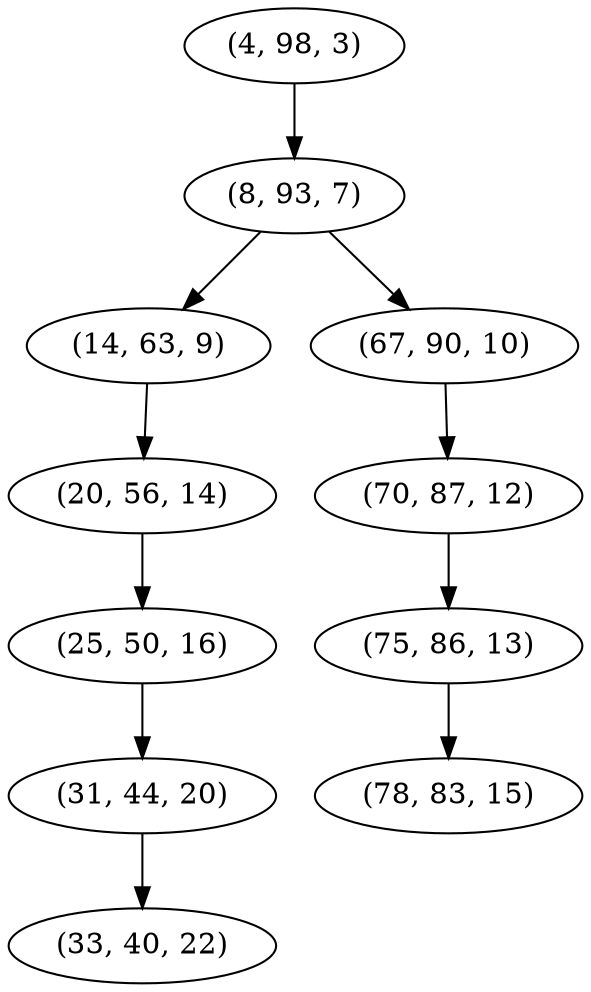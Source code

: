 digraph tree {
    "(4, 98, 3)";
    "(8, 93, 7)";
    "(14, 63, 9)";
    "(20, 56, 14)";
    "(25, 50, 16)";
    "(31, 44, 20)";
    "(33, 40, 22)";
    "(67, 90, 10)";
    "(70, 87, 12)";
    "(75, 86, 13)";
    "(78, 83, 15)";
    "(4, 98, 3)" -> "(8, 93, 7)";
    "(8, 93, 7)" -> "(14, 63, 9)";
    "(8, 93, 7)" -> "(67, 90, 10)";
    "(14, 63, 9)" -> "(20, 56, 14)";
    "(20, 56, 14)" -> "(25, 50, 16)";
    "(25, 50, 16)" -> "(31, 44, 20)";
    "(31, 44, 20)" -> "(33, 40, 22)";
    "(67, 90, 10)" -> "(70, 87, 12)";
    "(70, 87, 12)" -> "(75, 86, 13)";
    "(75, 86, 13)" -> "(78, 83, 15)";
}
